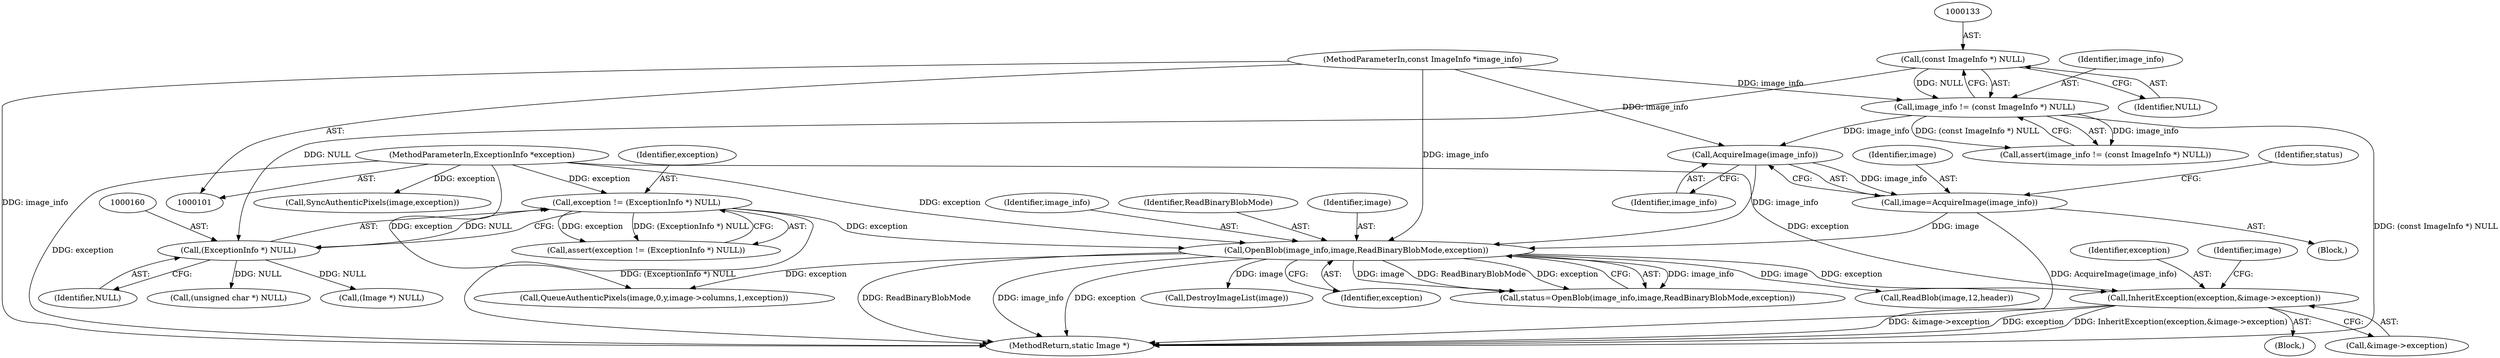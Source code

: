 digraph "0_ImageMagick_126c7c98ea788241922c30df4a5633ea692cf8df@pointer" {
"1000385" [label="(Call,InheritException(exception,&image->exception))"];
"1000174" [label="(Call,OpenBlob(image_info,image,ReadBinaryBlobMode,exception))"];
"1000170" [label="(Call,AcquireImage(image_info))"];
"1000130" [label="(Call,image_info != (const ImageInfo *) NULL)"];
"1000102" [label="(MethodParameterIn,const ImageInfo *image_info)"];
"1000132" [label="(Call,(const ImageInfo *) NULL)"];
"1000168" [label="(Call,image=AcquireImage(image_info))"];
"1000157" [label="(Call,exception != (ExceptionInfo *) NULL)"];
"1000103" [label="(MethodParameterIn,ExceptionInfo *exception)"];
"1000159" [label="(Call,(ExceptionInfo *) NULL)"];
"1000387" [label="(Call,&image->exception)"];
"1000385" [label="(Call,InheritException(exception,&image->exception))"];
"1000175" [label="(Identifier,image_info)"];
"1000490" [label="(Call,QueueAuthenticPixels(image,0,y,image->columns,1,exception))"];
"1000186" [label="(Call,DestroyImageList(image))"];
"1000384" [label="(Block,)"];
"1000177" [label="(Identifier,ReadBinaryBlobMode)"];
"1000130" [label="(Call,image_info != (const ImageInfo *) NULL)"];
"1000386" [label="(Identifier,exception)"];
"1000157" [label="(Call,exception != (ExceptionInfo *) NULL)"];
"1000104" [label="(Block,)"];
"1000171" [label="(Identifier,image_info)"];
"1000189" [label="(Call,(Image *) NULL)"];
"1000161" [label="(Identifier,NULL)"];
"1000156" [label="(Call,assert(exception != (ExceptionInfo *) NULL))"];
"1000169" [label="(Identifier,image)"];
"1000548" [label="(Call,SyncAuthenticPixels(image,exception))"];
"1000393" [label="(Identifier,image)"];
"1000129" [label="(Call,assert(image_info != (const ImageInfo *) NULL))"];
"1000178" [label="(Identifier,exception)"];
"1000131" [label="(Identifier,image_info)"];
"1000159" [label="(Call,(ExceptionInfo *) NULL)"];
"1000168" [label="(Call,image=AcquireImage(image_info))"];
"1000103" [label="(MethodParameterIn,ExceptionInfo *exception)"];
"1000102" [label="(MethodParameterIn,const ImageInfo *image_info)"];
"1000176" [label="(Identifier,image)"];
"1000134" [label="(Identifier,NULL)"];
"1000174" [label="(Call,OpenBlob(image_info,image,ReadBinaryBlobMode,exception))"];
"1000170" [label="(Call,AcquireImage(image_info))"];
"1000132" [label="(Call,(const ImageInfo *) NULL)"];
"1000260" [label="(Call,(unsigned char *) NULL)"];
"1000173" [label="(Identifier,status)"];
"1000172" [label="(Call,status=OpenBlob(image_info,image,ReadBinaryBlobMode,exception))"];
"1000208" [label="(Call,ReadBlob(image,12,header))"];
"1000158" [label="(Identifier,exception)"];
"1000583" [label="(MethodReturn,static Image *)"];
"1000385" -> "1000384"  [label="AST: "];
"1000385" -> "1000387"  [label="CFG: "];
"1000386" -> "1000385"  [label="AST: "];
"1000387" -> "1000385"  [label="AST: "];
"1000393" -> "1000385"  [label="CFG: "];
"1000385" -> "1000583"  [label="DDG: &image->exception"];
"1000385" -> "1000583"  [label="DDG: exception"];
"1000385" -> "1000583"  [label="DDG: InheritException(exception,&image->exception)"];
"1000174" -> "1000385"  [label="DDG: exception"];
"1000103" -> "1000385"  [label="DDG: exception"];
"1000174" -> "1000172"  [label="AST: "];
"1000174" -> "1000178"  [label="CFG: "];
"1000175" -> "1000174"  [label="AST: "];
"1000176" -> "1000174"  [label="AST: "];
"1000177" -> "1000174"  [label="AST: "];
"1000178" -> "1000174"  [label="AST: "];
"1000172" -> "1000174"  [label="CFG: "];
"1000174" -> "1000583"  [label="DDG: exception"];
"1000174" -> "1000583"  [label="DDG: ReadBinaryBlobMode"];
"1000174" -> "1000583"  [label="DDG: image_info"];
"1000174" -> "1000172"  [label="DDG: image_info"];
"1000174" -> "1000172"  [label="DDG: image"];
"1000174" -> "1000172"  [label="DDG: ReadBinaryBlobMode"];
"1000174" -> "1000172"  [label="DDG: exception"];
"1000170" -> "1000174"  [label="DDG: image_info"];
"1000102" -> "1000174"  [label="DDG: image_info"];
"1000168" -> "1000174"  [label="DDG: image"];
"1000157" -> "1000174"  [label="DDG: exception"];
"1000103" -> "1000174"  [label="DDG: exception"];
"1000174" -> "1000186"  [label="DDG: image"];
"1000174" -> "1000208"  [label="DDG: image"];
"1000174" -> "1000490"  [label="DDG: exception"];
"1000170" -> "1000168"  [label="AST: "];
"1000170" -> "1000171"  [label="CFG: "];
"1000171" -> "1000170"  [label="AST: "];
"1000168" -> "1000170"  [label="CFG: "];
"1000170" -> "1000168"  [label="DDG: image_info"];
"1000130" -> "1000170"  [label="DDG: image_info"];
"1000102" -> "1000170"  [label="DDG: image_info"];
"1000130" -> "1000129"  [label="AST: "];
"1000130" -> "1000132"  [label="CFG: "];
"1000131" -> "1000130"  [label="AST: "];
"1000132" -> "1000130"  [label="AST: "];
"1000129" -> "1000130"  [label="CFG: "];
"1000130" -> "1000583"  [label="DDG: (const ImageInfo *) NULL"];
"1000130" -> "1000129"  [label="DDG: image_info"];
"1000130" -> "1000129"  [label="DDG: (const ImageInfo *) NULL"];
"1000102" -> "1000130"  [label="DDG: image_info"];
"1000132" -> "1000130"  [label="DDG: NULL"];
"1000102" -> "1000101"  [label="AST: "];
"1000102" -> "1000583"  [label="DDG: image_info"];
"1000132" -> "1000134"  [label="CFG: "];
"1000133" -> "1000132"  [label="AST: "];
"1000134" -> "1000132"  [label="AST: "];
"1000132" -> "1000159"  [label="DDG: NULL"];
"1000168" -> "1000104"  [label="AST: "];
"1000169" -> "1000168"  [label="AST: "];
"1000173" -> "1000168"  [label="CFG: "];
"1000168" -> "1000583"  [label="DDG: AcquireImage(image_info)"];
"1000157" -> "1000156"  [label="AST: "];
"1000157" -> "1000159"  [label="CFG: "];
"1000158" -> "1000157"  [label="AST: "];
"1000159" -> "1000157"  [label="AST: "];
"1000156" -> "1000157"  [label="CFG: "];
"1000157" -> "1000583"  [label="DDG: (ExceptionInfo *) NULL"];
"1000157" -> "1000156"  [label="DDG: exception"];
"1000157" -> "1000156"  [label="DDG: (ExceptionInfo *) NULL"];
"1000103" -> "1000157"  [label="DDG: exception"];
"1000159" -> "1000157"  [label="DDG: NULL"];
"1000103" -> "1000101"  [label="AST: "];
"1000103" -> "1000583"  [label="DDG: exception"];
"1000103" -> "1000490"  [label="DDG: exception"];
"1000103" -> "1000548"  [label="DDG: exception"];
"1000159" -> "1000161"  [label="CFG: "];
"1000160" -> "1000159"  [label="AST: "];
"1000161" -> "1000159"  [label="AST: "];
"1000159" -> "1000189"  [label="DDG: NULL"];
"1000159" -> "1000260"  [label="DDG: NULL"];
}
